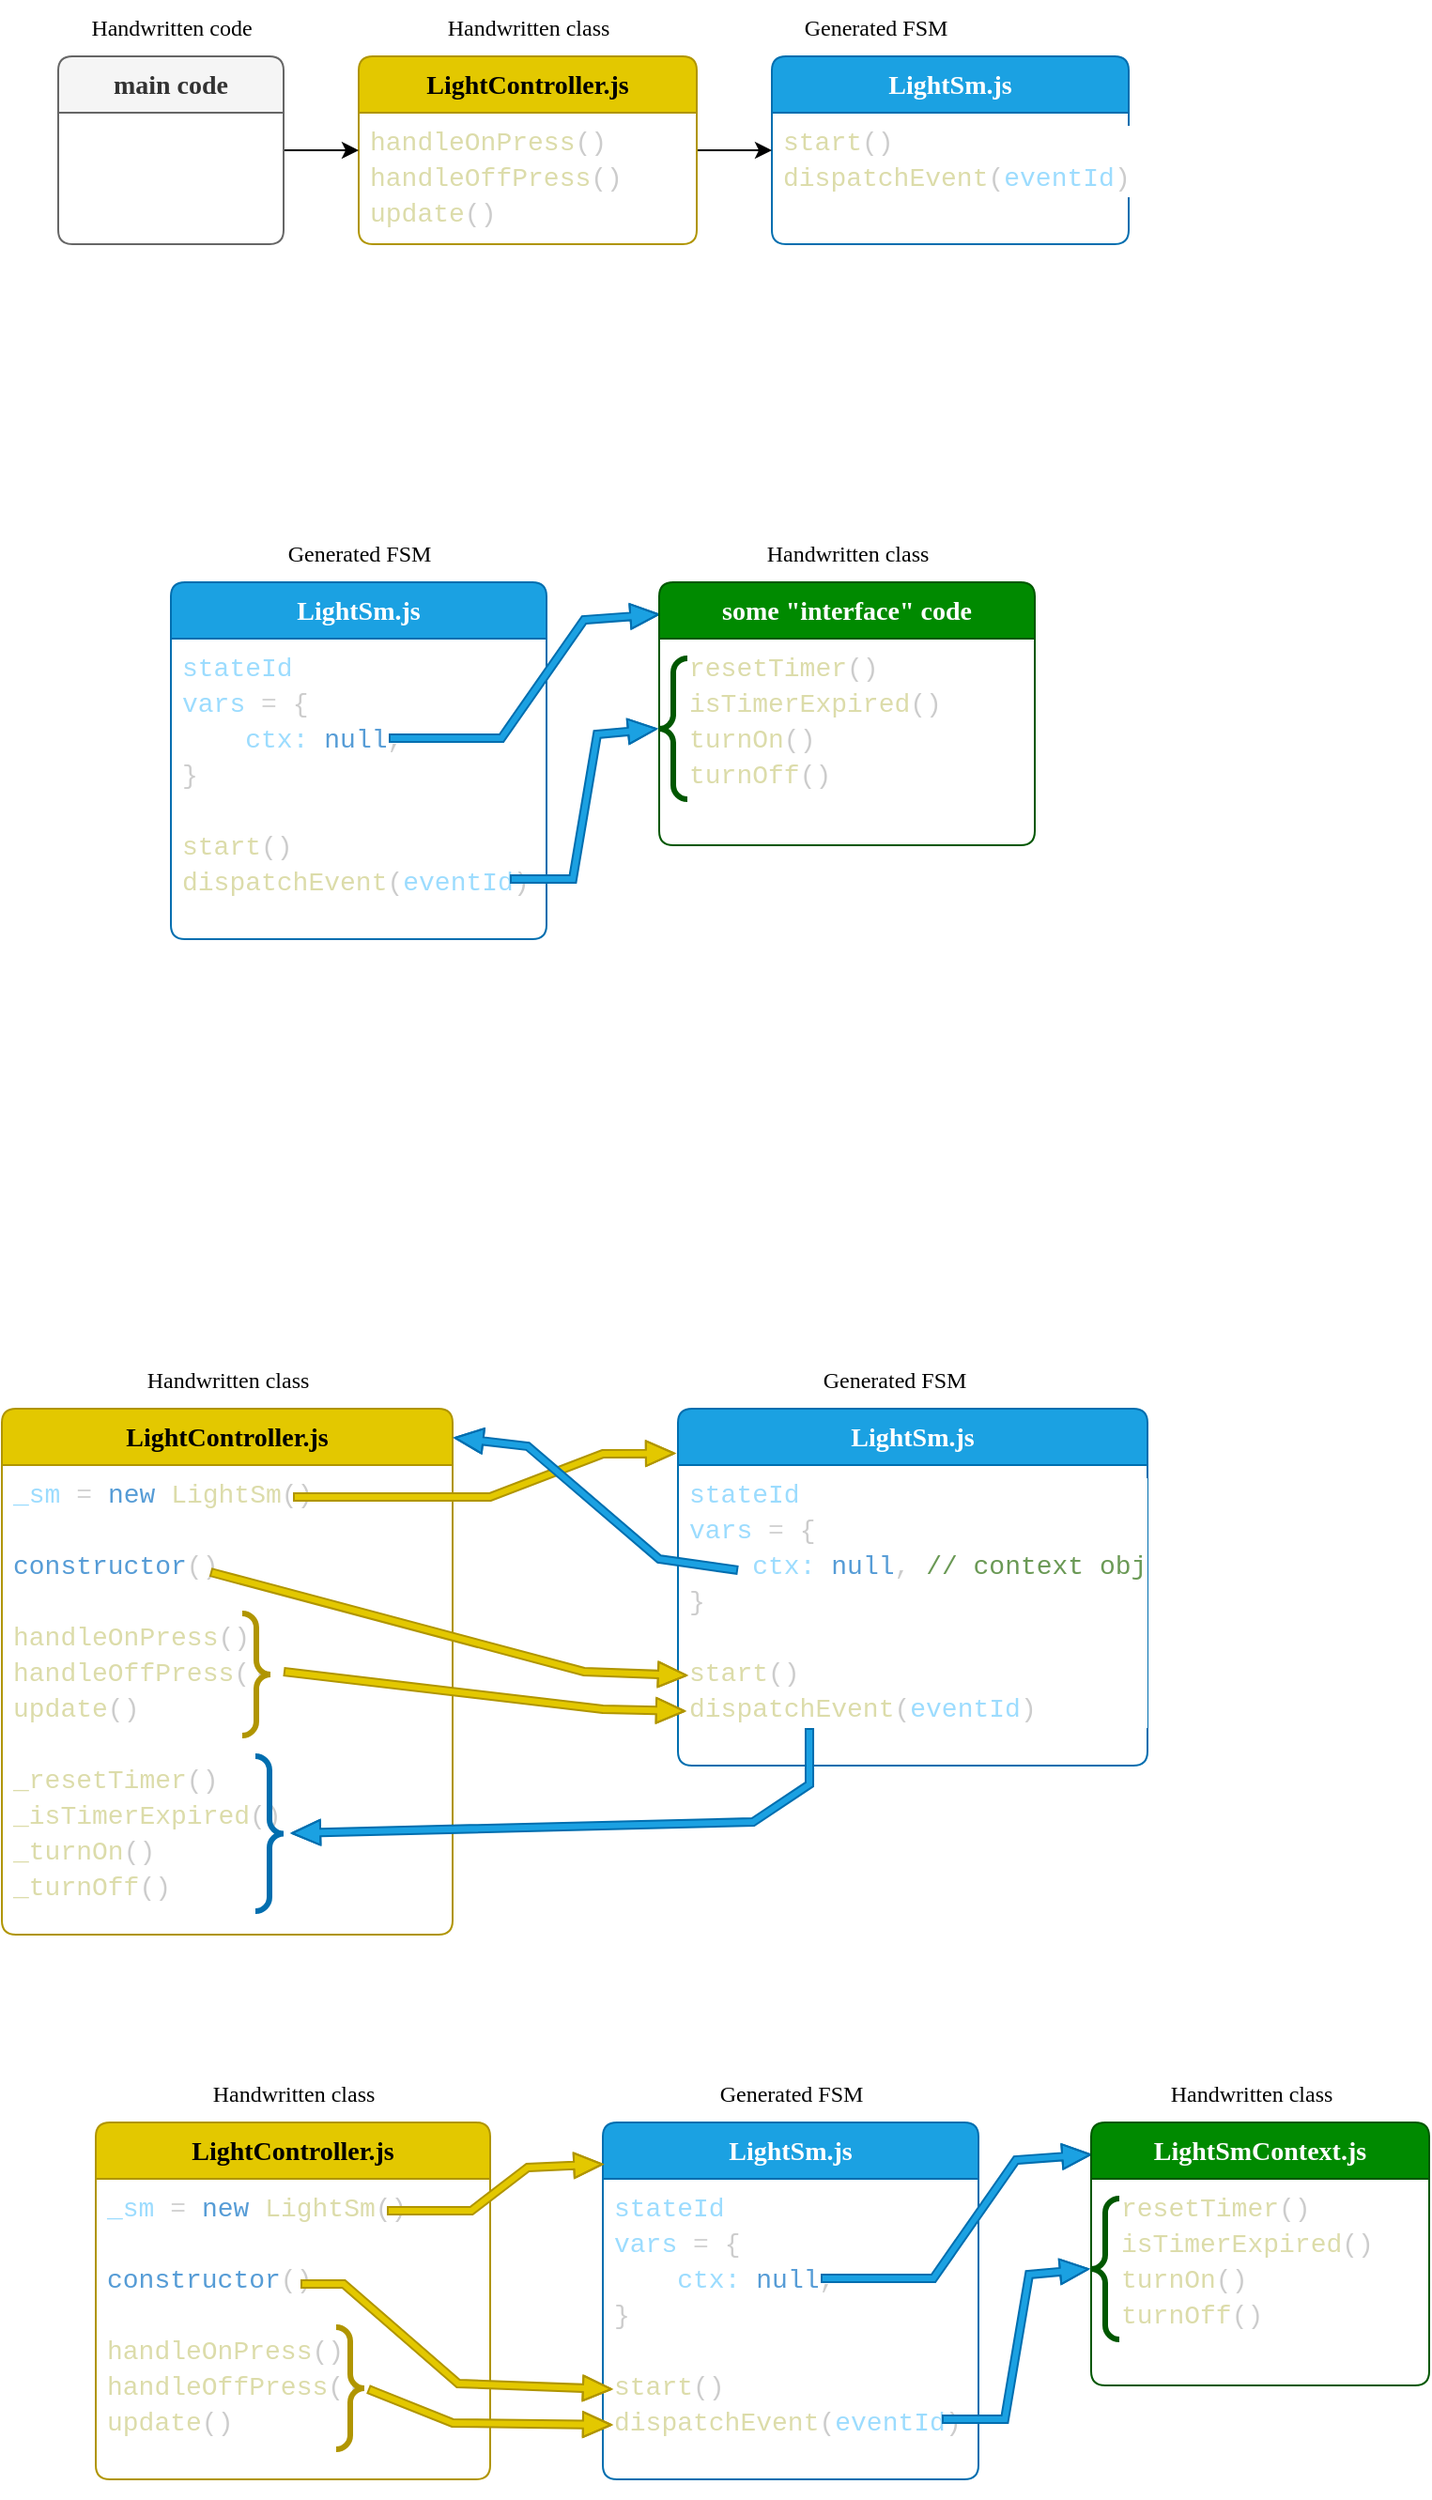 <mxfile version="24.7.8">
  <diagram id="E5w3tozpNWtozj-WJqJC" name="Page-1">
    <mxGraphModel dx="956" dy="1357" grid="1" gridSize="10" guides="1" tooltips="1" connect="1" arrows="1" fold="1" page="0" pageScale="1" pageWidth="850" pageHeight="1100" math="0" shadow="0">
      <root>
        <mxCell id="0" />
        <mxCell id="1" parent="0" />
        <mxCell id="2" value="LightSm.js" style="shape=swimlane;rotatable=0;align=center;verticalAlign=top;fontFamily=Lucida Console;startSize=30;fontSize=14;fontStyle=1;fontColor=#ffffff;fillColor=#1ba1e2;swimlaneFillColor=default;rounded=1;arcSize=15;absoluteArcSize=1;strokeColor=#006EAF;collapsible=0;" parent="1" vertex="1">
          <mxGeometry x="440" y="80" width="250" height="190" as="geometry" />
        </mxCell>
        <mxCell id="3" value="&lt;div style=&quot;color: rgb(204, 204, 204); font-family: Consolas, &amp;quot;Courier New&amp;quot;, monospace; font-size: 14px; line-height: 19px; white-space-collapse: preserve;&quot;&gt;&lt;div style=&quot;line-height: 19px;&quot;&gt;&lt;div&gt;&lt;span style=&quot;color: #9cdcfe;&quot;&gt;stateId&lt;/span&gt;&lt;/div&gt;&lt;div&gt;&lt;span style=&quot;color: #9cdcfe;&quot;&gt;vars&lt;/span&gt; &lt;span style=&quot;color: #d4d4d4;&quot;&gt;=&lt;/span&gt; {&lt;/div&gt;&lt;div&gt;&amp;nbsp; &amp;nbsp; &lt;span style=&quot;color: #9cdcfe;&quot;&gt;ctx&lt;/span&gt;&lt;span style=&quot;color: #9cdcfe;&quot;&gt;:&lt;/span&gt; &lt;span style=&quot;color: #569cd6;&quot;&gt;null&lt;/span&gt;, &lt;span style=&quot;color: #6a9955;&quot;&gt;// context obj&lt;/span&gt;&lt;/div&gt;&lt;div&gt;}&lt;/div&gt;&lt;div&gt;&lt;br&gt;&lt;/div&gt;&lt;/div&gt;&lt;/div&gt;&lt;div style=&quot;color: rgb(204, 204, 204); font-family: Consolas, &amp;quot;Courier New&amp;quot;, monospace; font-size: 14px; line-height: 19px; white-space-collapse: preserve;&quot;&gt;&lt;span style=&quot;color: #dcdcaa;&quot;&gt;start&lt;/span&gt;()&lt;/div&gt;&lt;div style=&quot;color: rgb(204, 204, 204); font-family: Consolas, &amp;quot;Courier New&amp;quot;, monospace; font-size: 14px; line-height: 19px; white-space-collapse: preserve;&quot;&gt;&lt;div style=&quot;line-height: 19px;&quot;&gt;&lt;span style=&quot;color: #dcdcaa;&quot;&gt;dispatchEvent&lt;/span&gt;(&lt;span style=&quot;color: #9cdcfe;&quot;&gt;eventId&lt;/span&gt;)&lt;/div&gt;&lt;/div&gt;" style="fontFamily=Lucida Console;align=left;verticalAlign=top;fillColor=none;gradientColor=none;strokeColor=none;rounded=0;spacingLeft=4;resizable=0;movable=0;deletable=0;rotatable=0;autosize=1;html=1;labelBackgroundColor=default;" parent="2" vertex="1" connectable="0">
          <mxGeometry y="30" width="250" height="150" as="geometry" />
        </mxCell>
        <mxCell id="4" value="LightController.js" style="shape=swimlane;rotatable=0;align=center;verticalAlign=top;fontFamily=Lucida Console;startSize=30;fontSize=14;fontStyle=1;swimlaneFillColor=default;rounded=1;arcSize=15;absoluteArcSize=1;container=0;labelBackgroundColor=none;fillColor=#e3c800;fontColor=#000000;strokeColor=#B09500;" parent="1" vertex="1">
          <mxGeometry x="80" y="80" width="240" height="280" as="geometry" />
        </mxCell>
        <mxCell id="5" value="&lt;div style=&quot;color: rgb(204, 204, 204); font-family: Consolas, &amp;quot;Courier New&amp;quot;, monospace; font-size: 14px; line-height: 19px; white-space-collapse: preserve;&quot;&gt;&lt;div style=&quot;line-height: 19px;&quot;&gt;&lt;span style=&quot;color: #9cdcfe;&quot;&gt;_sm&lt;/span&gt; &lt;span style=&quot;color: #d4d4d4;&quot;&gt;=&lt;/span&gt; &lt;span style=&quot;color: #569cd6;&quot;&gt;new&lt;/span&gt; &lt;span style=&quot;color: #dcdcaa;&quot;&gt;LightSm&lt;/span&gt;()&lt;/div&gt;&lt;/div&gt;&lt;div style=&quot;color: rgb(204, 204, 204); font-family: Consolas, &amp;quot;Courier New&amp;quot;, monospace; font-size: 14px; line-height: 19px; white-space-collapse: preserve;&quot;&gt;&lt;span style=&quot;color: #dcdcaa;&quot;&gt;&lt;br&gt;&lt;/span&gt;&lt;/div&gt;&lt;div style=&quot;color: rgb(204, 204, 204); font-family: Consolas, &amp;quot;Courier New&amp;quot;, monospace; font-size: 14px; line-height: 19px; white-space-collapse: preserve;&quot;&gt;&lt;div style=&quot;line-height: 19px;&quot;&gt;&lt;span style=&quot;color: #569cd6;&quot;&gt;constructor&lt;/span&gt;()&lt;/div&gt;&lt;/div&gt;&lt;div style=&quot;color: rgb(204, 204, 204); font-family: Consolas, &amp;quot;Courier New&amp;quot;, monospace; font-size: 14px; line-height: 19px; white-space-collapse: preserve;&quot;&gt;&lt;span style=&quot;color: #dcdcaa;&quot;&gt;&lt;br&gt;&lt;/span&gt;&lt;/div&gt;&lt;div style=&quot;color: rgb(204, 204, 204); font-family: Consolas, &amp;quot;Courier New&amp;quot;, monospace; font-size: 14px; line-height: 19px; white-space-collapse: preserve;&quot;&gt;&lt;span style=&quot;color: #dcdcaa;&quot;&gt;handleOnPress&lt;/span&gt;()&lt;/div&gt;&lt;div style=&quot;color: rgb(204, 204, 204); font-family: Consolas, &amp;quot;Courier New&amp;quot;, monospace; font-size: 14px; line-height: 19px; white-space-collapse: preserve;&quot;&gt;&lt;div style=&quot;line-height: 19px;&quot;&gt;&lt;span style=&quot;color: #dcdcaa;&quot;&gt;handleOffPress&lt;/span&gt;()&lt;/div&gt;&lt;div style=&quot;line-height: 19px;&quot;&gt;&lt;div style=&quot;line-height: 19px;&quot;&gt;&lt;span style=&quot;color: #dcdcaa;&quot;&gt;update&lt;/span&gt;()&lt;/div&gt;&lt;div style=&quot;line-height: 19px;&quot;&gt;&lt;br&gt;&lt;/div&gt;&lt;div style=&quot;line-height: 19px;&quot;&gt;&lt;div style=&quot;line-height: 19px;&quot;&gt;&lt;span style=&quot;color: #dcdcaa;&quot;&gt;_resetTimer&lt;/span&gt;()&lt;/div&gt;&lt;div style=&quot;line-height: 19px;&quot;&gt;&lt;div style=&quot;line-height: 19px;&quot;&gt;&lt;span style=&quot;color: #dcdcaa;&quot;&gt;_isTimerExpired&lt;/span&gt;()&lt;/div&gt;&lt;div style=&quot;line-height: 19px;&quot;&gt;&lt;div style=&quot;line-height: 19px;&quot;&gt;&lt;span style=&quot;color: #dcdcaa;&quot;&gt;_turnOn&lt;/span&gt;()&lt;/div&gt;&lt;div style=&quot;line-height: 19px;&quot;&gt;&lt;div style=&quot;line-height: 19px;&quot;&gt;&lt;span style=&quot;color: #dcdcaa;&quot;&gt;_turnOff&lt;/span&gt;()&lt;/div&gt;&lt;/div&gt;&lt;/div&gt;&lt;/div&gt;&lt;/div&gt;&lt;/div&gt;&lt;/div&gt;" style="fontFamily=Lucida Console;align=left;verticalAlign=top;fillColor=none;gradientColor=none;strokeColor=none;rounded=0;spacingLeft=4;resizable=0;movable=0;deletable=0;rotatable=0;autosize=1;html=1;labelBackgroundColor=none;" parent="4" vertex="1" connectable="0">
          <mxGeometry y="30" width="170" height="240" as="geometry" />
        </mxCell>
        <mxCell id="GDTSGlAvMcTRKh1b276R-7" value="" style="shape=flexArrow;endArrow=classic;html=1;rounded=0;endWidth=8.333;endSize=4.691;width=4.027;fillColor=#e3c800;strokeColor=#B09500;" edge="1" parent="4">
          <mxGeometry width="50" height="50" relative="1" as="geometry">
            <mxPoint x="111" y="87" as="sourcePoint" />
            <mxPoint x="365" y="142" as="targetPoint" />
            <Array as="points">
              <mxPoint x="310" y="140" />
            </Array>
          </mxGeometry>
        </mxCell>
        <mxCell id="GDTSGlAvMcTRKh1b276R-10" value="" style="labelPosition=right;align=left;strokeWidth=3;shape=mxgraph.mockup.markup.curlyBrace;html=1;shadow=0;dashed=0;strokeColor=#B09500;direction=east;rotation=90;fillColor=#e3c800;fontColor=#000000;" vertex="1" parent="4">
          <mxGeometry x="103" y="134" width="65" height="15" as="geometry" />
        </mxCell>
        <mxCell id="GDTSGlAvMcTRKh1b276R-13" value="" style="labelPosition=right;align=left;strokeWidth=3;shape=mxgraph.mockup.markup.curlyBrace;html=1;shadow=0;dashed=0;strokeColor=#006EAF;direction=east;rotation=90;fillColor=#1ba1e2;fontColor=#ffffff;" vertex="1" parent="4">
          <mxGeometry x="101.25" y="218.75" width="82.5" height="15" as="geometry" />
        </mxCell>
        <mxCell id="GDTSGlAvMcTRKh1b276R-8" value="" style="shape=flexArrow;endArrow=classic;html=1;rounded=0;endWidth=8.333;endSize=4.691;width=4.027;fillColor=#e3c800;strokeColor=#B09500;" edge="1" parent="1">
          <mxGeometry width="50" height="50" relative="1" as="geometry">
            <mxPoint x="230" y="220" as="sourcePoint" />
            <mxPoint x="444" y="241" as="targetPoint" />
            <Array as="points">
              <mxPoint x="400" y="240" />
            </Array>
          </mxGeometry>
        </mxCell>
        <mxCell id="GDTSGlAvMcTRKh1b276R-12" value="" style="shape=flexArrow;endArrow=classic;html=1;rounded=0;endWidth=8.333;endSize=4.691;width=4.027;fillColor=#1ba1e2;strokeColor=#006EAF;" edge="1" parent="1">
          <mxGeometry width="50" height="50" relative="1" as="geometry">
            <mxPoint x="510" y="250" as="sourcePoint" />
            <mxPoint x="234" y="306" as="targetPoint" />
            <Array as="points">
              <mxPoint x="510" y="280" />
              <mxPoint x="480" y="300" />
            </Array>
          </mxGeometry>
        </mxCell>
        <mxCell id="GDTSGlAvMcTRKh1b276R-23" value="" style="shape=flexArrow;endArrow=classic;html=1;rounded=0;endWidth=8.333;endSize=4.691;width=4.027;fillColor=#e3c800;strokeColor=#B09500;entryX=-0.006;entryY=0.125;entryDx=0;entryDy=0;entryPerimeter=0;" edge="1" parent="1" target="2">
          <mxGeometry width="50" height="50" relative="1" as="geometry">
            <mxPoint x="235" y="127" as="sourcePoint" />
            <mxPoint x="519.75" y="66" as="targetPoint" />
            <Array as="points">
              <mxPoint x="340" y="127" />
              <mxPoint x="400" y="104" />
            </Array>
          </mxGeometry>
        </mxCell>
        <mxCell id="GDTSGlAvMcTRKh1b276R-24" value="Handwritten class" style="text;html=1;align=center;verticalAlign=middle;resizable=0;points=[];autosize=1;strokeColor=none;fillColor=none;fontFamily=Lucida Console;" vertex="1" parent="1">
          <mxGeometry x="125" y="50" width="150" height="30" as="geometry" />
        </mxCell>
        <mxCell id="GDTSGlAvMcTRKh1b276R-26" value="Generated FSM" style="text;html=1;align=center;verticalAlign=middle;resizable=0;points=[];autosize=1;strokeColor=none;fillColor=none;fontFamily=Lucida Console;" vertex="1" parent="1">
          <mxGeometry x="495" y="50" width="120" height="30" as="geometry" />
        </mxCell>
        <mxCell id="GDTSGlAvMcTRKh1b276R-22" value="" style="shape=flexArrow;endArrow=classic;html=1;rounded=0;endWidth=8.333;endSize=4.691;width=4.027;fillColor=#1ba1e2;strokeColor=#006EAF;entryX=1.003;entryY=0.055;entryDx=0;entryDy=0;entryPerimeter=0;" edge="1" parent="1" target="4">
          <mxGeometry width="50" height="50" relative="1" as="geometry">
            <mxPoint x="472" y="166" as="sourcePoint" />
            <mxPoint x="323" y="93" as="targetPoint" />
            <Array as="points">
              <mxPoint x="430" y="160" />
              <mxPoint x="360" y="100" />
            </Array>
          </mxGeometry>
        </mxCell>
        <mxCell id="GDTSGlAvMcTRKh1b276R-29" value="LightSm.js" style="shape=swimlane;rotatable=0;align=center;verticalAlign=top;fontFamily=Lucida Console;startSize=30;fontSize=14;fontStyle=1;fontColor=#ffffff;fillColor=#1ba1e2;swimlaneFillColor=default;rounded=1;arcSize=15;absoluteArcSize=1;strokeColor=#006EAF;collapsible=0;" vertex="1" parent="1">
          <mxGeometry x="490" y="-640" width="190" height="100" as="geometry" />
        </mxCell>
        <mxCell id="GDTSGlAvMcTRKh1b276R-30" value="&lt;div style=&quot;forced-color-adjust: none; border-color: rgb(0, 0, 0); font-style: normal; font-variant-ligatures: normal; font-variant-caps: normal; font-weight: 400; letter-spacing: normal; orphans: 2; text-align: left; text-indent: 0px; text-transform: none; widows: 2; word-spacing: 0px; -webkit-text-stroke-width: 0px; white-space: pre; text-decoration-thickness: initial; text-decoration-style: initial; text-decoration-color: initial; color: rgb(204, 204, 204); font-family: Consolas, &amp;quot;Courier New&amp;quot;, monospace; font-size: 14px; line-height: 19px;&quot;&gt;&lt;span style=&quot;forced-color-adjust: none; border-color: rgb(0, 0, 0); color: rgb(220, 220, 170);&quot;&gt;start&lt;/span&gt;()&lt;/div&gt;&lt;div style=&quot;forced-color-adjust: none; border-color: rgb(0, 0, 0); font-style: normal; font-variant-ligatures: normal; font-variant-caps: normal; font-weight: 400; letter-spacing: normal; orphans: 2; text-align: left; text-indent: 0px; text-transform: none; widows: 2; word-spacing: 0px; -webkit-text-stroke-width: 0px; white-space: pre; text-decoration-thickness: initial; text-decoration-style: initial; text-decoration-color: initial; color: rgb(204, 204, 204); font-family: Consolas, &amp;quot;Courier New&amp;quot;, monospace; font-size: 14px; line-height: 19px;&quot;&gt;&lt;div style=&quot;forced-color-adjust: none; border-color: rgb(0, 0, 0); line-height: 19px;&quot;&gt;&lt;span style=&quot;forced-color-adjust: none; border-color: rgb(0, 0, 0); color: rgb(220, 220, 170);&quot;&gt;dispatchEvent&lt;/span&gt;(&lt;span style=&quot;forced-color-adjust: none; border-color: rgb(0, 0, 0); color: rgb(156, 220, 254);&quot;&gt;eventId&lt;/span&gt;)&lt;/div&gt;&lt;/div&gt;" style="fontFamily=Lucida Console;align=left;verticalAlign=top;fillColor=none;gradientColor=none;strokeColor=none;rounded=0;spacingLeft=4;resizable=0;movable=0;deletable=0;rotatable=0;autosize=1;html=1;labelBackgroundColor=default;" vertex="1" connectable="0" parent="GDTSGlAvMcTRKh1b276R-29">
          <mxGeometry y="30" width="190" height="50" as="geometry" />
        </mxCell>
        <mxCell id="GDTSGlAvMcTRKh1b276R-65" style="edgeStyle=orthogonalEdgeStyle;rounded=0;orthogonalLoop=1;jettySize=auto;html=1;exitX=1;exitY=0.5;exitDx=0;exitDy=0;entryX=0;entryY=0.5;entryDx=0;entryDy=0;" edge="1" parent="1" source="GDTSGlAvMcTRKh1b276R-31" target="GDTSGlAvMcTRKh1b276R-29">
          <mxGeometry relative="1" as="geometry" />
        </mxCell>
        <mxCell id="GDTSGlAvMcTRKh1b276R-31" value="LightController.js" style="shape=swimlane;rotatable=0;align=center;verticalAlign=top;fontFamily=Lucida Console;startSize=30;fontSize=14;fontStyle=1;swimlaneFillColor=default;rounded=1;arcSize=15;absoluteArcSize=1;container=0;labelBackgroundColor=none;fillColor=#e3c800;fontColor=#000000;strokeColor=#B09500;" vertex="1" parent="1">
          <mxGeometry x="270" y="-640" width="180" height="100" as="geometry" />
        </mxCell>
        <mxCell id="GDTSGlAvMcTRKh1b276R-32" value="&lt;div style=&quot;color: rgb(204, 204, 204); font-family: Consolas, &amp;quot;Courier New&amp;quot;, monospace; font-size: 14px; line-height: 19px; white-space-collapse: preserve;&quot;&gt;&lt;div style=&quot;line-height: 19px;&quot;&gt;&lt;div style=&quot;line-height: 19px;&quot;&gt;&lt;span style=&quot;color: rgb(220, 220, 170);&quot;&gt;handleOnPress&lt;/span&gt;()&lt;/div&gt;&lt;div style=&quot;line-height: 19px;&quot;&gt;&lt;div style=&quot;line-height: 19px;&quot;&gt;&lt;span style=&quot;color: rgb(220, 220, 170);&quot;&gt;handleOffPress&lt;/span&gt;()&lt;/div&gt;&lt;div style=&quot;line-height: 19px;&quot;&gt;&lt;div style=&quot;line-height: 19px;&quot;&gt;&lt;span style=&quot;color: rgb(220, 220, 170);&quot;&gt;update&lt;/span&gt;()&lt;/div&gt;&lt;div style=&quot;line-height: 19px;&quot;&gt;&lt;br&gt;&lt;/div&gt;&lt;/div&gt;&lt;/div&gt;&lt;/div&gt;&lt;/div&gt;" style="fontFamily=Lucida Console;align=left;verticalAlign=top;fillColor=none;gradientColor=none;strokeColor=none;rounded=0;spacingLeft=4;resizable=0;movable=0;deletable=0;rotatable=0;autosize=1;html=1;labelBackgroundColor=none;" vertex="1" connectable="0" parent="GDTSGlAvMcTRKh1b276R-31">
          <mxGeometry y="30" width="150" height="90" as="geometry" />
        </mxCell>
        <mxCell id="GDTSGlAvMcTRKh1b276R-40" style="edgeStyle=orthogonalEdgeStyle;rounded=0;orthogonalLoop=1;jettySize=auto;html=1;exitX=1;exitY=0.5;exitDx=0;exitDy=0;entryX=0;entryY=0.5;entryDx=0;entryDy=0;" edge="1" parent="1" source="GDTSGlAvMcTRKh1b276R-38" target="GDTSGlAvMcTRKh1b276R-31">
          <mxGeometry relative="1" as="geometry" />
        </mxCell>
        <mxCell id="GDTSGlAvMcTRKh1b276R-38" value="main code" style="shape=swimlane;rotatable=0;align=center;verticalAlign=top;fontFamily=Lucida Console;startSize=30;fontSize=14;fontStyle=1;fontColor=#333333;fillColor=#f5f5f5;swimlaneFillColor=default;rounded=1;arcSize=15;absoluteArcSize=1;strokeColor=#666666;collapsible=0;" vertex="1" parent="1">
          <mxGeometry x="110" y="-640" width="120" height="100" as="geometry" />
        </mxCell>
        <mxCell id="GDTSGlAvMcTRKh1b276R-39" value="&lt;div style=&quot;color: rgb(204, 204, 204); font-family: Consolas, &amp;quot;Courier New&amp;quot;, monospace; font-size: 14px; line-height: 19px; white-space-collapse: preserve;&quot;&gt;&lt;div style=&quot;line-height: 19px;&quot;&gt;&lt;br&gt;&lt;/div&gt;&lt;/div&gt;" style="fontFamily=Lucida Console;align=left;verticalAlign=top;fillColor=none;gradientColor=none;strokeColor=none;rounded=0;spacingLeft=4;resizable=0;movable=0;deletable=0;rotatable=0;autosize=1;html=1;labelBackgroundColor=default;" vertex="1" connectable="0" parent="GDTSGlAvMcTRKh1b276R-38">
          <mxGeometry y="30" width="30" height="30" as="geometry" />
        </mxCell>
        <mxCell id="GDTSGlAvMcTRKh1b276R-41" value="Handwritten class" style="text;html=1;align=center;verticalAlign=middle;resizable=0;points=[];autosize=1;strokeColor=none;fillColor=none;fontFamily=Lucida Console;" vertex="1" parent="1">
          <mxGeometry x="285" y="-670" width="150" height="30" as="geometry" />
        </mxCell>
        <mxCell id="GDTSGlAvMcTRKh1b276R-42" value="Generated FSM" style="text;html=1;align=center;verticalAlign=middle;resizable=0;points=[];autosize=1;strokeColor=none;fillColor=none;fontFamily=Lucida Console;" vertex="1" parent="1">
          <mxGeometry x="485" y="-670" width="120" height="30" as="geometry" />
        </mxCell>
        <mxCell id="GDTSGlAvMcTRKh1b276R-43" value="Handwritten code" style="text;html=1;align=center;verticalAlign=middle;resizable=0;points=[];autosize=1;strokeColor=none;fillColor=none;fontFamily=Lucida Console;" vertex="1" parent="1">
          <mxGeometry x="100" y="-670" width="140" height="30" as="geometry" />
        </mxCell>
        <mxCell id="GDTSGlAvMcTRKh1b276R-45" value="LightSm.js" style="shape=swimlane;rotatable=0;align=center;verticalAlign=top;fontFamily=Lucida Console;startSize=30;fontSize=14;fontStyle=1;fontColor=#ffffff;fillColor=#1ba1e2;swimlaneFillColor=default;rounded=1;arcSize=15;absoluteArcSize=1;strokeColor=#006EAF;collapsible=0;" vertex="1" parent="1">
          <mxGeometry x="400" y="460" width="200" height="190" as="geometry" />
        </mxCell>
        <mxCell id="GDTSGlAvMcTRKh1b276R-46" value="&lt;div style=&quot;color: rgb(204, 204, 204); font-family: Consolas, &amp;quot;Courier New&amp;quot;, monospace; font-size: 14px; line-height: 19px; white-space-collapse: preserve;&quot;&gt;&lt;div style=&quot;line-height: 19px;&quot;&gt;&lt;div&gt;&lt;span style=&quot;color: #9cdcfe;&quot;&gt;stateId&lt;/span&gt;&lt;/div&gt;&lt;div&gt;&lt;span style=&quot;color: #9cdcfe;&quot;&gt;vars&lt;/span&gt; &lt;span style=&quot;color: #d4d4d4;&quot;&gt;=&lt;/span&gt; {&lt;/div&gt;&lt;div&gt;&amp;nbsp; &amp;nbsp; &lt;span style=&quot;color: #9cdcfe;&quot;&gt;ctx&lt;/span&gt;&lt;span style=&quot;color: #9cdcfe;&quot;&gt;:&lt;/span&gt; &lt;span style=&quot;color: #569cd6;&quot;&gt;null&lt;/span&gt;,&lt;/div&gt;&lt;div&gt;}&lt;/div&gt;&lt;div&gt;&lt;br&gt;&lt;/div&gt;&lt;/div&gt;&lt;/div&gt;&lt;div style=&quot;color: rgb(204, 204, 204); font-family: Consolas, &amp;quot;Courier New&amp;quot;, monospace; font-size: 14px; line-height: 19px; white-space-collapse: preserve;&quot;&gt;&lt;span style=&quot;color: #dcdcaa;&quot;&gt;start&lt;/span&gt;()&lt;/div&gt;&lt;div style=&quot;color: rgb(204, 204, 204); font-family: Consolas, &amp;quot;Courier New&amp;quot;, monospace; font-size: 14px; line-height: 19px; white-space-collapse: preserve;&quot;&gt;&lt;div style=&quot;line-height: 19px;&quot;&gt;&lt;span style=&quot;color: #dcdcaa;&quot;&gt;dispatchEvent&lt;/span&gt;(&lt;span style=&quot;color: #9cdcfe;&quot;&gt;eventId&lt;/span&gt;)&lt;/div&gt;&lt;/div&gt;" style="fontFamily=Lucida Console;align=left;verticalAlign=top;fillColor=none;gradientColor=none;strokeColor=none;rounded=0;spacingLeft=4;resizable=0;movable=0;deletable=0;rotatable=0;autosize=1;html=1;labelBackgroundColor=default;" vertex="1" connectable="0" parent="GDTSGlAvMcTRKh1b276R-45">
          <mxGeometry y="30" width="190" height="150" as="geometry" />
        </mxCell>
        <mxCell id="GDTSGlAvMcTRKh1b276R-47" value="LightController.js" style="shape=swimlane;rotatable=0;align=center;verticalAlign=top;fontFamily=Lucida Console;startSize=30;fontSize=14;fontStyle=1;swimlaneFillColor=default;rounded=1;arcSize=15;absoluteArcSize=1;container=0;labelBackgroundColor=none;fillColor=#e3c800;fontColor=#000000;strokeColor=#B09500;" vertex="1" parent="1">
          <mxGeometry x="130" y="460" width="210" height="190" as="geometry" />
        </mxCell>
        <mxCell id="GDTSGlAvMcTRKh1b276R-48" value="&lt;div style=&quot;color: rgb(204, 204, 204); font-family: Consolas, &amp;quot;Courier New&amp;quot;, monospace; font-size: 14px; line-height: 19px; white-space-collapse: preserve;&quot;&gt;&lt;div style=&quot;line-height: 19px;&quot;&gt;&lt;span style=&quot;color: #9cdcfe;&quot;&gt;_sm&lt;/span&gt; &lt;span style=&quot;color: #d4d4d4;&quot;&gt;=&lt;/span&gt; &lt;span style=&quot;color: #569cd6;&quot;&gt;new&lt;/span&gt; &lt;span style=&quot;color: #dcdcaa;&quot;&gt;LightSm&lt;/span&gt;()&lt;/div&gt;&lt;/div&gt;&lt;div style=&quot;color: rgb(204, 204, 204); font-family: Consolas, &amp;quot;Courier New&amp;quot;, monospace; font-size: 14px; line-height: 19px; white-space-collapse: preserve;&quot;&gt;&lt;span style=&quot;color: #dcdcaa;&quot;&gt;&lt;br&gt;&lt;/span&gt;&lt;/div&gt;&lt;div style=&quot;color: rgb(204, 204, 204); font-family: Consolas, &amp;quot;Courier New&amp;quot;, monospace; font-size: 14px; line-height: 19px; white-space-collapse: preserve;&quot;&gt;&lt;div style=&quot;line-height: 19px;&quot;&gt;&lt;span style=&quot;color: #569cd6;&quot;&gt;constructor&lt;/span&gt;()&lt;/div&gt;&lt;/div&gt;&lt;div style=&quot;color: rgb(204, 204, 204); font-family: Consolas, &amp;quot;Courier New&amp;quot;, monospace; font-size: 14px; line-height: 19px; white-space-collapse: preserve;&quot;&gt;&lt;span style=&quot;color: #dcdcaa;&quot;&gt;&lt;br&gt;&lt;/span&gt;&lt;/div&gt;&lt;div style=&quot;color: rgb(204, 204, 204); font-family: Consolas, &amp;quot;Courier New&amp;quot;, monospace; font-size: 14px; line-height: 19px; white-space-collapse: preserve;&quot;&gt;&lt;span style=&quot;color: #dcdcaa;&quot;&gt;handleOnPress&lt;/span&gt;()&lt;/div&gt;&lt;div style=&quot;color: rgb(204, 204, 204); font-family: Consolas, &amp;quot;Courier New&amp;quot;, monospace; font-size: 14px; line-height: 19px; white-space-collapse: preserve;&quot;&gt;&lt;div style=&quot;line-height: 19px;&quot;&gt;&lt;span style=&quot;color: #dcdcaa;&quot;&gt;handleOffPress&lt;/span&gt;()&lt;/div&gt;&lt;div style=&quot;line-height: 19px;&quot;&gt;&lt;div style=&quot;line-height: 19px;&quot;&gt;&lt;span style=&quot;color: #dcdcaa;&quot;&gt;update&lt;/span&gt;()&lt;/div&gt;&lt;div style=&quot;line-height: 19px;&quot;&gt;&lt;br&gt;&lt;/div&gt;&lt;/div&gt;&lt;/div&gt;" style="fontFamily=Lucida Console;align=left;verticalAlign=top;fillColor=none;gradientColor=none;strokeColor=none;rounded=0;spacingLeft=4;resizable=0;movable=0;deletable=0;rotatable=0;autosize=1;html=1;labelBackgroundColor=none;" vertex="1" connectable="0" parent="GDTSGlAvMcTRKh1b276R-47">
          <mxGeometry y="30" width="170" height="170" as="geometry" />
        </mxCell>
        <mxCell id="GDTSGlAvMcTRKh1b276R-49" value="" style="shape=flexArrow;endArrow=classic;html=1;rounded=0;endWidth=8.333;endSize=4.691;width=4.027;fillColor=#e3c800;strokeColor=#B09500;" edge="1" parent="GDTSGlAvMcTRKh1b276R-47">
          <mxGeometry width="50" height="50" relative="1" as="geometry">
            <mxPoint x="109" y="86" as="sourcePoint" />
            <mxPoint x="275" y="142" as="targetPoint" />
            <Array as="points">
              <mxPoint x="132" y="86" />
              <mxPoint x="193" y="139" />
            </Array>
          </mxGeometry>
        </mxCell>
        <mxCell id="GDTSGlAvMcTRKh1b276R-50" value="" style="labelPosition=right;align=left;strokeWidth=3;shape=mxgraph.mockup.markup.curlyBrace;html=1;shadow=0;dashed=0;strokeColor=#B09500;direction=east;rotation=90;fillColor=#e3c800;fontColor=#000000;" vertex="1" parent="GDTSGlAvMcTRKh1b276R-47">
          <mxGeometry x="103" y="134" width="65" height="15" as="geometry" />
        </mxCell>
        <mxCell id="GDTSGlAvMcTRKh1b276R-52" value="" style="shape=flexArrow;endArrow=classic;html=1;rounded=0;endWidth=8.333;endSize=4.691;width=4.027;fillColor=#e3c800;strokeColor=#B09500;" edge="1" parent="1">
          <mxGeometry width="50" height="50" relative="1" as="geometry">
            <mxPoint x="275" y="602" as="sourcePoint" />
            <mxPoint x="405" y="621" as="targetPoint" />
            <Array as="points">
              <mxPoint x="320" y="620" />
            </Array>
          </mxGeometry>
        </mxCell>
        <mxCell id="GDTSGlAvMcTRKh1b276R-53" value="" style="shape=flexArrow;endArrow=classic;html=1;rounded=0;endWidth=8.333;endSize=4.691;width=4.027;fillColor=#1ba1e2;strokeColor=#006EAF;entryX=0.001;entryY=0.122;entryDx=0;entryDy=0;entryPerimeter=0;" edge="1" parent="1" target="GDTSGlAvMcTRKh1b276R-58">
          <mxGeometry width="50" height="50" relative="1" as="geometry">
            <mxPoint x="516" y="543" as="sourcePoint" />
            <mxPoint x="633" y="461" as="targetPoint" />
            <Array as="points">
              <mxPoint x="576" y="543" />
              <mxPoint x="620" y="480" />
            </Array>
          </mxGeometry>
        </mxCell>
        <mxCell id="GDTSGlAvMcTRKh1b276R-54" value="" style="shape=flexArrow;endArrow=classic;html=1;rounded=0;endWidth=8.333;endSize=4.691;width=4.027;fillColor=#e3c800;strokeColor=#B09500;entryX=0.001;entryY=0.117;entryDx=0;entryDy=0;entryPerimeter=0;" edge="1" parent="1">
          <mxGeometry width="50" height="50" relative="1" as="geometry">
            <mxPoint x="285" y="507" as="sourcePoint" />
            <mxPoint x="400.2" y="482.23" as="targetPoint" />
            <Array as="points">
              <mxPoint x="330" y="507" />
              <mxPoint x="360" y="484" />
            </Array>
          </mxGeometry>
        </mxCell>
        <mxCell id="GDTSGlAvMcTRKh1b276R-55" value="Handwritten class" style="text;html=1;align=center;verticalAlign=middle;resizable=0;points=[];autosize=1;strokeColor=none;fillColor=none;fontFamily=Lucida Console;" vertex="1" parent="1">
          <mxGeometry x="160" y="430" width="150" height="30" as="geometry" />
        </mxCell>
        <mxCell id="GDTSGlAvMcTRKh1b276R-56" value="Generated FSM" style="text;html=1;align=center;verticalAlign=middle;resizable=0;points=[];autosize=1;strokeColor=none;fillColor=none;fontFamily=Lucida Console;" vertex="1" parent="1">
          <mxGeometry x="440" y="430" width="120" height="30" as="geometry" />
        </mxCell>
        <mxCell id="GDTSGlAvMcTRKh1b276R-58" value="LightSmContext.js" style="shape=swimlane;rotatable=0;align=center;verticalAlign=top;fontFamily=Lucida Console;startSize=30;fontSize=14;fontStyle=1;swimlaneFillColor=default;rounded=1;arcSize=15;absoluteArcSize=1;container=0;labelBackgroundColor=none;fillColor=#008a00;fontColor=#ffffff;strokeColor=#005700;" vertex="1" parent="1">
          <mxGeometry x="660" y="460" width="180" height="140" as="geometry" />
        </mxCell>
        <mxCell id="GDTSGlAvMcTRKh1b276R-59" value="&lt;div style=&quot;color: rgb(204, 204, 204); font-family: Consolas, &amp;quot;Courier New&amp;quot;, monospace; font-size: 14px; line-height: 19px; white-space-collapse: preserve;&quot;&gt;&lt;div style=&quot;line-height: 19px;&quot;&gt;&lt;span style=&quot;background-color: initial; color: rgb(220, 220, 170);&quot;&gt;resetTimer&lt;/span&gt;&lt;span style=&quot;background-color: initial;&quot;&gt;()&lt;/span&gt;&lt;br&gt;&lt;/div&gt;&lt;/div&gt;&lt;div style=&quot;color: rgb(204, 204, 204); font-family: Consolas, &amp;quot;Courier New&amp;quot;, monospace; font-size: 14px; line-height: 19px; white-space-collapse: preserve;&quot;&gt;&lt;div style=&quot;line-height: 19px;&quot;&gt;&lt;div style=&quot;line-height: 19px;&quot;&gt;&lt;div style=&quot;line-height: 19px;&quot;&gt;&lt;div style=&quot;line-height: 19px;&quot;&gt;&lt;span style=&quot;color: #dcdcaa;&quot;&gt;isTimerExpired&lt;/span&gt;()&lt;/div&gt;&lt;div style=&quot;line-height: 19px;&quot;&gt;&lt;div style=&quot;line-height: 19px;&quot;&gt;&lt;span style=&quot;color: #dcdcaa;&quot;&gt;turnOn&lt;/span&gt;()&lt;/div&gt;&lt;div style=&quot;line-height: 19px;&quot;&gt;&lt;div style=&quot;line-height: 19px;&quot;&gt;&lt;span style=&quot;color: #dcdcaa;&quot;&gt;turnOff&lt;/span&gt;()&lt;/div&gt;&lt;/div&gt;&lt;/div&gt;&lt;/div&gt;&lt;/div&gt;&lt;/div&gt;&lt;/div&gt;" style="fontFamily=Lucida Console;align=left;verticalAlign=top;fillColor=none;gradientColor=none;strokeColor=none;rounded=0;spacingLeft=14;resizable=0;movable=0;deletable=0;rotatable=0;autosize=1;html=1;labelBackgroundColor=none;" vertex="1" connectable="0" parent="GDTSGlAvMcTRKh1b276R-58">
          <mxGeometry y="30" width="160" height="90" as="geometry" />
        </mxCell>
        <mxCell id="GDTSGlAvMcTRKh1b276R-61" value="" style="labelPosition=right;align=left;strokeWidth=3;shape=mxgraph.mockup.markup.curlyBrace;html=1;shadow=0;dashed=0;strokeColor=#005700;direction=east;rotation=-90;fillColor=#008a00;fontColor=#ffffff;" vertex="1" parent="GDTSGlAvMcTRKh1b276R-58">
          <mxGeometry x="-30" y="70.5" width="75" height="15" as="geometry" />
        </mxCell>
        <mxCell id="GDTSGlAvMcTRKh1b276R-63" value="" style="shape=flexArrow;endArrow=classic;html=1;rounded=0;endWidth=8.333;endSize=4.691;width=4.027;fillColor=#1ba1e2;strokeColor=#006EAF;" edge="1" parent="GDTSGlAvMcTRKh1b276R-58">
          <mxGeometry width="50" height="50" relative="1" as="geometry">
            <mxPoint x="-79.5" y="158" as="sourcePoint" />
            <mxPoint x="-1" y="78" as="targetPoint" />
            <Array as="points">
              <mxPoint x="-46" y="158" />
              <mxPoint x="-33" y="81" />
            </Array>
          </mxGeometry>
        </mxCell>
        <mxCell id="GDTSGlAvMcTRKh1b276R-64" value="Handwritten class" style="text;html=1;align=center;verticalAlign=middle;resizable=0;points=[];autosize=1;strokeColor=none;fillColor=none;fontFamily=Lucida Console;" vertex="1" parent="1">
          <mxGeometry x="670" y="430" width="150" height="30" as="geometry" />
        </mxCell>
        <mxCell id="GDTSGlAvMcTRKh1b276R-66" value="LightSm.js" style="shape=swimlane;rotatable=0;align=center;verticalAlign=top;fontFamily=Lucida Console;startSize=30;fontSize=14;fontStyle=1;fontColor=#ffffff;fillColor=#1ba1e2;swimlaneFillColor=default;rounded=1;arcSize=15;absoluteArcSize=1;strokeColor=#006EAF;collapsible=0;" vertex="1" parent="1">
          <mxGeometry x="170" y="-360" width="200" height="190" as="geometry" />
        </mxCell>
        <mxCell id="GDTSGlAvMcTRKh1b276R-67" value="&lt;div style=&quot;color: rgb(204, 204, 204); font-family: Consolas, &amp;quot;Courier New&amp;quot;, monospace; font-size: 14px; line-height: 19px; white-space-collapse: preserve;&quot;&gt;&lt;div style=&quot;line-height: 19px;&quot;&gt;&lt;div&gt;&lt;span style=&quot;color: #9cdcfe;&quot;&gt;stateId&lt;/span&gt;&lt;/div&gt;&lt;div&gt;&lt;span style=&quot;color: #9cdcfe;&quot;&gt;vars&lt;/span&gt; &lt;span style=&quot;color: #d4d4d4;&quot;&gt;=&lt;/span&gt; {&lt;/div&gt;&lt;div&gt;&amp;nbsp; &amp;nbsp; &lt;span style=&quot;color: #9cdcfe;&quot;&gt;ctx&lt;/span&gt;&lt;span style=&quot;color: #9cdcfe;&quot;&gt;:&lt;/span&gt; &lt;span style=&quot;color: #569cd6;&quot;&gt;null&lt;/span&gt;,&lt;/div&gt;&lt;div&gt;}&lt;/div&gt;&lt;div&gt;&lt;br&gt;&lt;/div&gt;&lt;/div&gt;&lt;/div&gt;&lt;div style=&quot;color: rgb(204, 204, 204); font-family: Consolas, &amp;quot;Courier New&amp;quot;, monospace; font-size: 14px; line-height: 19px; white-space-collapse: preserve;&quot;&gt;&lt;span style=&quot;color: #dcdcaa;&quot;&gt;start&lt;/span&gt;()&lt;/div&gt;&lt;div style=&quot;color: rgb(204, 204, 204); font-family: Consolas, &amp;quot;Courier New&amp;quot;, monospace; font-size: 14px; line-height: 19px; white-space-collapse: preserve;&quot;&gt;&lt;div style=&quot;line-height: 19px;&quot;&gt;&lt;span style=&quot;color: #dcdcaa;&quot;&gt;dispatchEvent&lt;/span&gt;(&lt;span style=&quot;color: #9cdcfe;&quot;&gt;eventId&lt;/span&gt;)&lt;/div&gt;&lt;/div&gt;" style="fontFamily=Lucida Console;align=left;verticalAlign=top;fillColor=none;gradientColor=none;strokeColor=none;rounded=0;spacingLeft=4;resizable=0;movable=0;deletable=0;rotatable=0;autosize=1;html=1;labelBackgroundColor=default;" vertex="1" connectable="0" parent="GDTSGlAvMcTRKh1b276R-66">
          <mxGeometry y="30" width="190" height="150" as="geometry" />
        </mxCell>
        <mxCell id="GDTSGlAvMcTRKh1b276R-68" value="" style="shape=flexArrow;endArrow=classic;html=1;rounded=0;endWidth=8.333;endSize=4.691;width=4.027;fillColor=#1ba1e2;strokeColor=#006EAF;entryX=0.001;entryY=0.122;entryDx=0;entryDy=0;entryPerimeter=0;" edge="1" parent="1" target="GDTSGlAvMcTRKh1b276R-70">
          <mxGeometry width="50" height="50" relative="1" as="geometry">
            <mxPoint x="286" y="-277" as="sourcePoint" />
            <mxPoint x="403" y="-359" as="targetPoint" />
            <Array as="points">
              <mxPoint x="346" y="-277" />
              <mxPoint x="390" y="-340" />
            </Array>
          </mxGeometry>
        </mxCell>
        <mxCell id="GDTSGlAvMcTRKh1b276R-69" value="Generated FSM" style="text;html=1;align=center;verticalAlign=middle;resizable=0;points=[];autosize=1;strokeColor=none;fillColor=none;fontFamily=Lucida Console;" vertex="1" parent="1">
          <mxGeometry x="210" y="-390" width="120" height="30" as="geometry" />
        </mxCell>
        <mxCell id="GDTSGlAvMcTRKh1b276R-70" value="some &quot;interface&quot; code" style="shape=swimlane;rotatable=0;align=center;verticalAlign=top;fontFamily=Lucida Console;startSize=30;fontSize=14;fontStyle=1;swimlaneFillColor=default;rounded=1;arcSize=15;absoluteArcSize=1;container=0;labelBackgroundColor=none;fillColor=#008a00;fontColor=#ffffff;strokeColor=#005700;" vertex="1" parent="1">
          <mxGeometry x="430" y="-360" width="200" height="140" as="geometry" />
        </mxCell>
        <mxCell id="GDTSGlAvMcTRKh1b276R-71" value="&lt;div style=&quot;color: rgb(204, 204, 204); font-family: Consolas, &amp;quot;Courier New&amp;quot;, monospace; font-size: 14px; line-height: 19px; white-space-collapse: preserve;&quot;&gt;&lt;div style=&quot;line-height: 19px;&quot;&gt;&lt;span style=&quot;background-color: initial; color: rgb(220, 220, 170);&quot;&gt;resetTimer&lt;/span&gt;&lt;span style=&quot;background-color: initial;&quot;&gt;()&lt;/span&gt;&lt;br&gt;&lt;/div&gt;&lt;/div&gt;&lt;div style=&quot;color: rgb(204, 204, 204); font-family: Consolas, &amp;quot;Courier New&amp;quot;, monospace; font-size: 14px; line-height: 19px; white-space-collapse: preserve;&quot;&gt;&lt;div style=&quot;line-height: 19px;&quot;&gt;&lt;div style=&quot;line-height: 19px;&quot;&gt;&lt;div style=&quot;line-height: 19px;&quot;&gt;&lt;div style=&quot;line-height: 19px;&quot;&gt;&lt;span style=&quot;color: #dcdcaa;&quot;&gt;isTimerExpired&lt;/span&gt;()&lt;/div&gt;&lt;div style=&quot;line-height: 19px;&quot;&gt;&lt;div style=&quot;line-height: 19px;&quot;&gt;&lt;span style=&quot;color: #dcdcaa;&quot;&gt;turnOn&lt;/span&gt;()&lt;/div&gt;&lt;div style=&quot;line-height: 19px;&quot;&gt;&lt;div style=&quot;line-height: 19px;&quot;&gt;&lt;span style=&quot;color: #dcdcaa;&quot;&gt;turnOff&lt;/span&gt;()&lt;/div&gt;&lt;/div&gt;&lt;/div&gt;&lt;/div&gt;&lt;/div&gt;&lt;/div&gt;&lt;/div&gt;" style="fontFamily=Lucida Console;align=left;verticalAlign=top;fillColor=none;gradientColor=none;strokeColor=none;rounded=0;spacingLeft=14;resizable=0;movable=0;deletable=0;rotatable=0;autosize=1;html=1;labelBackgroundColor=none;" vertex="1" connectable="0" parent="GDTSGlAvMcTRKh1b276R-70">
          <mxGeometry y="30" width="160" height="90" as="geometry" />
        </mxCell>
        <mxCell id="GDTSGlAvMcTRKh1b276R-72" value="" style="labelPosition=right;align=left;strokeWidth=3;shape=mxgraph.mockup.markup.curlyBrace;html=1;shadow=0;dashed=0;strokeColor=#005700;direction=east;rotation=-90;fillColor=#008a00;fontColor=#ffffff;" vertex="1" parent="GDTSGlAvMcTRKh1b276R-70">
          <mxGeometry x="-30" y="70.5" width="75" height="15" as="geometry" />
        </mxCell>
        <mxCell id="GDTSGlAvMcTRKh1b276R-73" value="" style="shape=flexArrow;endArrow=classic;html=1;rounded=0;endWidth=8.333;endSize=4.691;width=4.027;fillColor=#1ba1e2;strokeColor=#006EAF;" edge="1" parent="GDTSGlAvMcTRKh1b276R-70">
          <mxGeometry width="50" height="50" relative="1" as="geometry">
            <mxPoint x="-79.5" y="158" as="sourcePoint" />
            <mxPoint x="-1" y="78" as="targetPoint" />
            <Array as="points">
              <mxPoint x="-46" y="158" />
              <mxPoint x="-33" y="81" />
            </Array>
          </mxGeometry>
        </mxCell>
        <mxCell id="GDTSGlAvMcTRKh1b276R-74" value="Handwritten class" style="text;html=1;align=center;verticalAlign=middle;resizable=0;points=[];autosize=1;strokeColor=none;fillColor=none;fontFamily=Lucida Console;" vertex="1" parent="1">
          <mxGeometry x="455" y="-390" width="150" height="30" as="geometry" />
        </mxCell>
      </root>
    </mxGraphModel>
  </diagram>
</mxfile>

